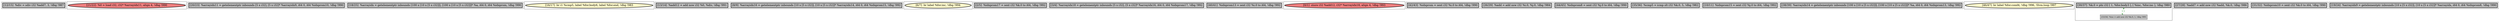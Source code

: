 
digraph G {





subgraph cluster22 {


node311 [penwidth=3.0,fontsize=20,fillcolor=grey,label="[12/15]  %div = sdiv i32 %add7, 3, !dbg !987",shape=rectangle,style=filled ]



}

subgraph cluster20 {


node309 [penwidth=3.0,fontsize=20,fillcolor=lightcoral,label="[21/22]  %0 = load i32, i32* %arrayidx11, align 4, !dbg !990",shape=ellipse,style=filled ]



}

subgraph cluster18 {


node307 [penwidth=3.0,fontsize=20,fillcolor=grey,label="[20/23]  %arrayidx11 = getelementptr inbounds [5 x i32], [5 x i32]* %arrayidx9, i64 0, i64 %idxprom10, !dbg !990",shape=rectangle,style=filled ]



}

subgraph cluster16 {


node305 [penwidth=3.0,fontsize=20,fillcolor=grey,label="[18/25]  %arrayidx = getelementptr inbounds [100 x [10 x [5 x i32]]], [100 x [10 x [5 x i32]]]* %a, i64 0, i64 %idxprom, !dbg !990",shape=rectangle,style=filled ]



}

subgraph cluster17 {


node306 [penwidth=3.0,fontsize=20,fillcolor=lemonchiffon,label="[16/17]  br i1 %cmp5, label %for.body6, label %for.end, !dbg !983",shape=ellipse,style=filled ]



}

subgraph cluster4 {


node292 [penwidth=3.0,fontsize=20,fillcolor=grey,label="[13/14]  %add12 = add nsw i32 %0, %div, !dbg !991",shape=rectangle,style=filled ]



}

subgraph cluster3 {


node291 [penwidth=3.0,fontsize=20,fillcolor=grey,label="[8/9]  %arrayidx16 = getelementptr inbounds [10 x [5 x i32]], [10 x [5 x i32]]* %arrayidx14, i64 0, i64 %idxprom15, !dbg !992",shape=rectangle,style=filled ]



}

subgraph cluster2 {


node290 [penwidth=3.0,fontsize=20,fillcolor=lemonchiffon,label="[6/7]  br label %for.inc, !dbg !994",shape=ellipse,style=filled ]



}

subgraph cluster1 {


node289 [penwidth=3.0,fontsize=20,fillcolor=grey,label="[2/5]  %idxprom17 = sext i32 %k.0 to i64, !dbg !992",shape=rectangle,style=filled ]



}

subgraph cluster12 {


node301 [penwidth=3.0,fontsize=20,fillcolor=grey,label="[3/4]  %arrayidx18 = getelementptr inbounds [5 x i32], [5 x i32]* %arrayidx16, i64 0, i64 %idxprom17, !dbg !992",shape=rectangle,style=filled ]



}

subgraph cluster5 {


node293 [penwidth=3.0,fontsize=20,fillcolor=grey,label="[40/41]  %idxprom13 = sext i32 %i.0 to i64, !dbg !992",shape=rectangle,style=filled ]



}

subgraph cluster0 {


node288 [penwidth=3.0,fontsize=20,fillcolor=lightcoral,label="[0/1]  store i32 %add12, i32* %arrayidx18, align 4, !dbg !993",shape=ellipse,style=filled ]



}

subgraph cluster6 {


node294 [penwidth=3.0,fontsize=20,fillcolor=grey,label="[42/43]  %idxprom = sext i32 %i.0 to i64, !dbg !990",shape=rectangle,style=filled ]



}

subgraph cluster14 {


node303 [penwidth=3.0,fontsize=20,fillcolor=grey,label="[26/29]  %add = add nsw i32 %i.0, %j.0, !dbg !984",shape=rectangle,style=filled ]



}

subgraph cluster7 {


node295 [penwidth=3.0,fontsize=20,fillcolor=grey,label="[44/45]  %idxprom8 = sext i32 %j.0 to i64, !dbg !990",shape=rectangle,style=filled ]



}

subgraph cluster8 {


node296 [penwidth=3.0,fontsize=20,fillcolor=grey,label="[35/36]  %cmp5 = icmp slt i32 %k.0, 5, !dbg !982",shape=rectangle,style=filled ]



}

subgraph cluster21 {


node310 [penwidth=3.0,fontsize=20,fillcolor=grey,label="[10/11]  %idxprom15 = sext i32 %j.0 to i64, !dbg !992",shape=rectangle,style=filled ]



}

subgraph cluster9 {


node297 [penwidth=3.0,fontsize=20,fillcolor=grey,label="[38/39]  %arrayidx14 = getelementptr inbounds [100 x [10 x [5 x i32]]], [100 x [10 x [5 x i32]]]* %a, i64 0, i64 %idxprom13, !dbg !992",shape=rectangle,style=filled ]



}

subgraph cluster19 {


node308 [penwidth=3.0,fontsize=20,fillcolor=lemonchiffon,label="[46/47]  br label %for.cond4, !dbg !996, !llvm.loop !997",shape=ellipse,style=filled ]



}

subgraph cluster10 {


node299 [penwidth=3.0,fontsize=20,fillcolor=grey,label="[30/37]  %k.0 = phi i32 [ 1, %for.body3 ], [ %inc, %for.inc ], !dbg !980",shape=rectangle,style=filled ]
node298 [fillcolor=grey,label="[33/34]  %inc = add nsw i32 %k.0, 1, !dbg !995",shape=rectangle,style=filled ]

node298->node299 [style=dotted,color=forestgreen,label="T",fontcolor=forestgreen ]
node299->node298 [style=dotted,color=forestgreen,label="T",fontcolor=forestgreen ]


}

subgraph cluster11 {


node300 [penwidth=3.0,fontsize=20,fillcolor=grey,label="[27/28]  %add7 = add nsw i32 %add, %k.0, !dbg !986",shape=rectangle,style=filled ]



}

subgraph cluster13 {


node302 [penwidth=3.0,fontsize=20,fillcolor=grey,label="[31/32]  %idxprom10 = sext i32 %k.0 to i64, !dbg !990",shape=rectangle,style=filled ]



}

subgraph cluster15 {


node304 [penwidth=3.0,fontsize=20,fillcolor=grey,label="[19/24]  %arrayidx9 = getelementptr inbounds [10 x [5 x i32]], [10 x [5 x i32]]* %arrayidx, i64 0, i64 %idxprom8, !dbg !990",shape=rectangle,style=filled ]



}

}
